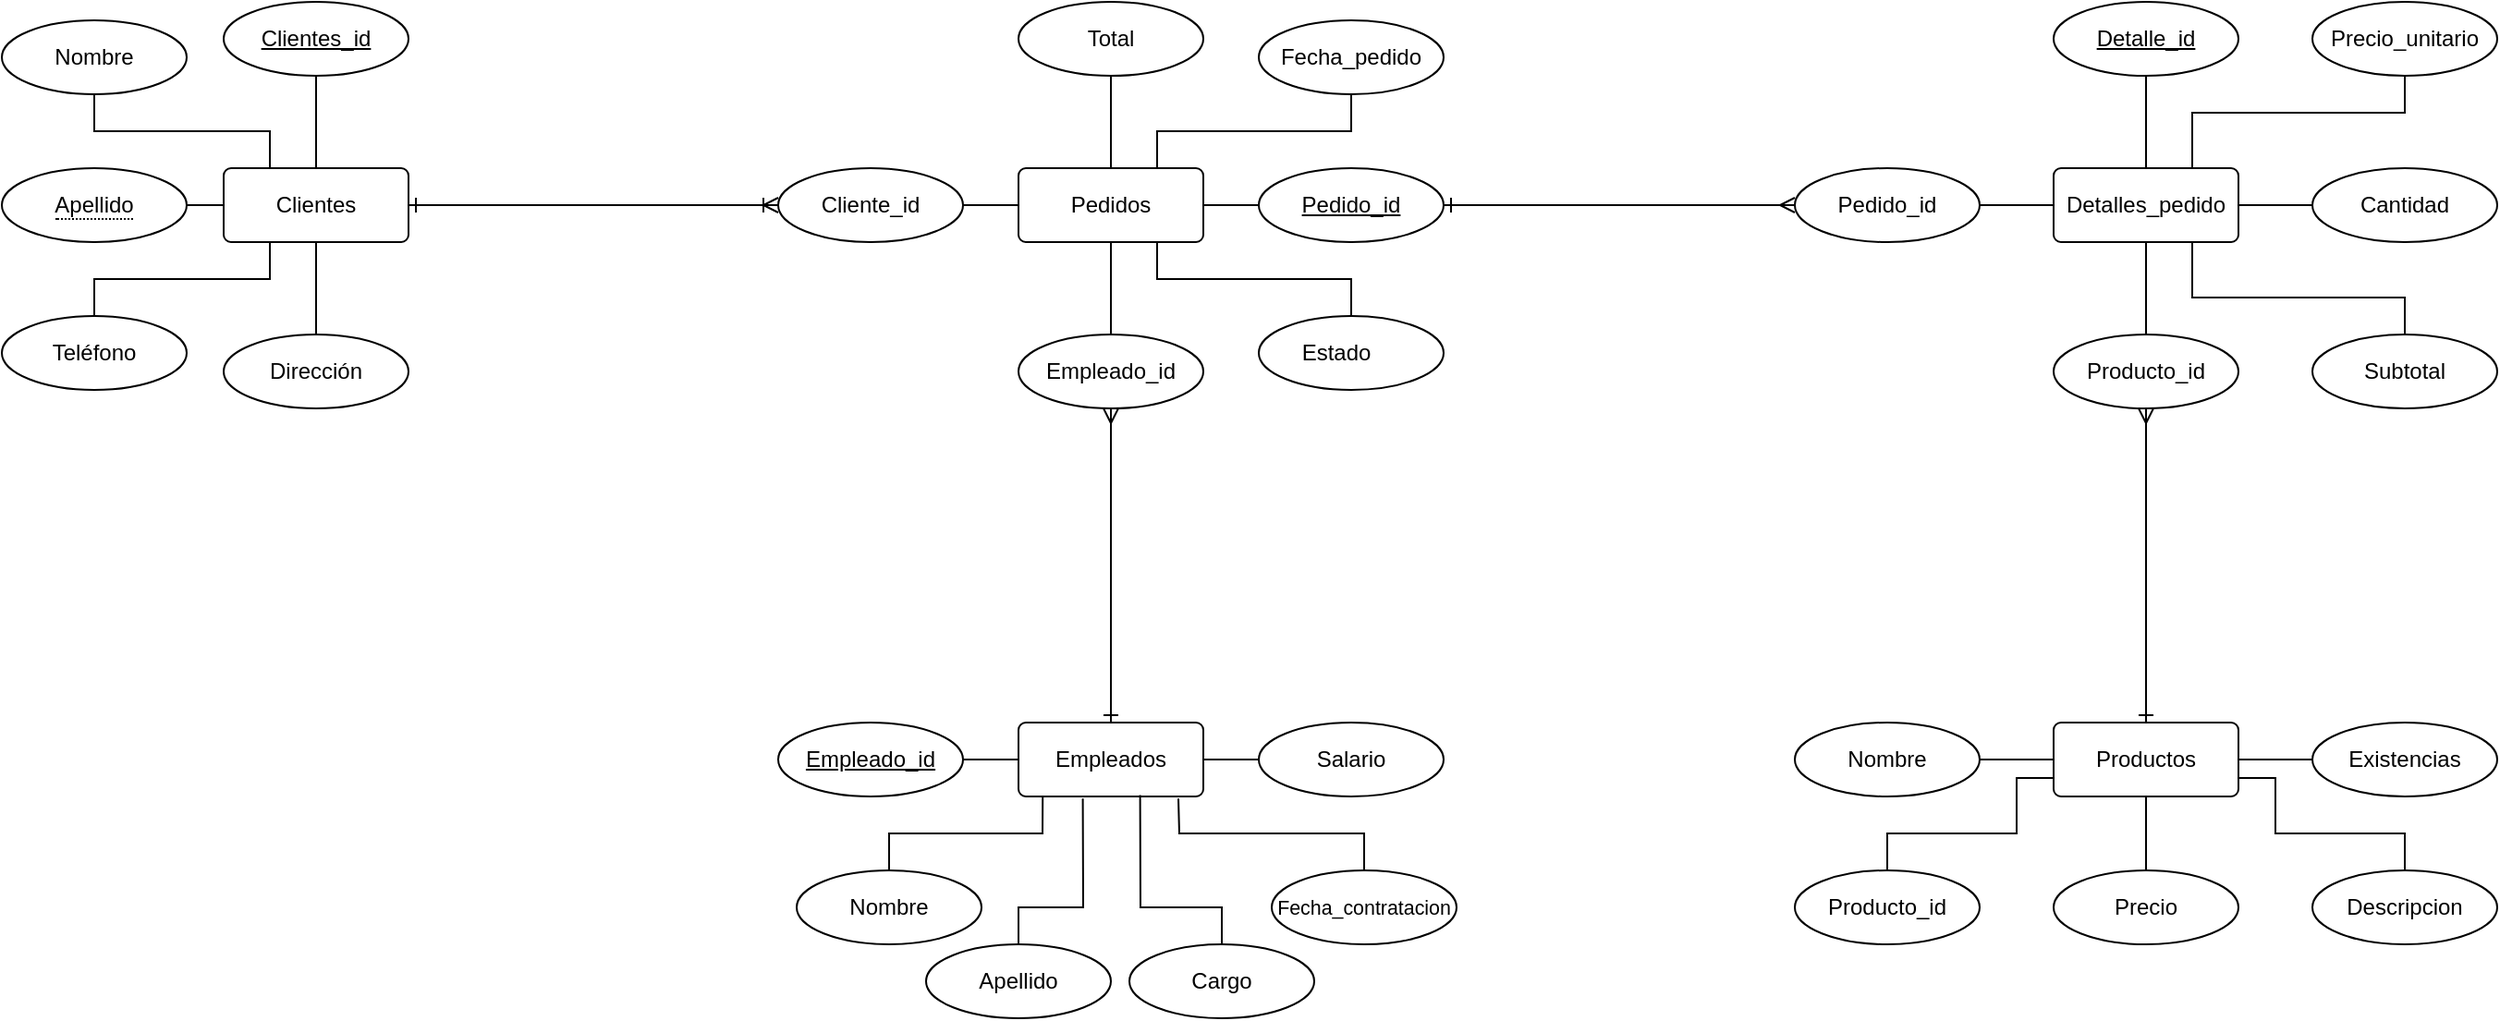 <mxfile version="23.1.5" type="device">
  <diagram name="Página-1" id="9saRvEc7mQRmr7frv0BR">
    <mxGraphModel dx="2625" dy="1553" grid="1" gridSize="10" guides="1" tooltips="1" connect="1" arrows="1" fold="1" page="1" pageScale="1" pageWidth="827" pageHeight="1169" math="0" shadow="0">
      <root>
        <mxCell id="0" />
        <mxCell id="1" parent="0" />
        <mxCell id="ACXmvU2Bllc4FX8nDeVv-49" value="" style="endArrow=none;html=1;rounded=0;exitX=0.5;exitY=0;exitDx=0;exitDy=0;entryX=0.131;entryY=0.981;entryDx=0;entryDy=0;jumpSize=6;entryPerimeter=0;" edge="1" parent="1" source="ACXmvU2Bllc4FX8nDeVv-46" target="ACXmvU2Bllc4FX8nDeVv-39">
          <mxGeometry width="50" height="50" relative="1" as="geometry">
            <mxPoint x="600" y="540" as="sourcePoint" />
            <mxPoint x="650" y="490" as="targetPoint" />
            <Array as="points">
              <mxPoint x="520" y="490" />
              <mxPoint x="603" y="490" />
            </Array>
          </mxGeometry>
        </mxCell>
        <mxCell id="ACXmvU2Bllc4FX8nDeVv-2" value="Clientes" style="rounded=1;arcSize=10;whiteSpace=wrap;html=1;align=center;" vertex="1" parent="1">
          <mxGeometry x="160" y="130" width="100" height="40" as="geometry" />
        </mxCell>
        <mxCell id="ACXmvU2Bllc4FX8nDeVv-3" value="&lt;u&gt;Clientes_id&lt;/u&gt;" style="ellipse;whiteSpace=wrap;html=1;align=center;" vertex="1" parent="1">
          <mxGeometry x="160" y="40" width="100" height="40" as="geometry" />
        </mxCell>
        <mxCell id="ACXmvU2Bllc4FX8nDeVv-4" value="Nombre" style="ellipse;whiteSpace=wrap;html=1;align=center;" vertex="1" parent="1">
          <mxGeometry x="40" y="50" width="100" height="40" as="geometry" />
        </mxCell>
        <mxCell id="ACXmvU2Bllc4FX8nDeVv-6" value="&lt;span style=&quot;border-bottom: 1px dotted&quot;&gt;Apellido&lt;/span&gt;" style="ellipse;whiteSpace=wrap;html=1;align=center;" vertex="1" parent="1">
          <mxGeometry x="40" y="130" width="100" height="40" as="geometry" />
        </mxCell>
        <mxCell id="ACXmvU2Bllc4FX8nDeVv-7" value="Teléfono" style="ellipse;whiteSpace=wrap;html=1;align=center;" vertex="1" parent="1">
          <mxGeometry x="40" y="210" width="100" height="40" as="geometry" />
        </mxCell>
        <mxCell id="ACXmvU2Bllc4FX8nDeVv-8" value="Dirección" style="ellipse;whiteSpace=wrap;html=1;align=center;" vertex="1" parent="1">
          <mxGeometry x="160" y="220" width="100" height="40" as="geometry" />
        </mxCell>
        <mxCell id="ACXmvU2Bllc4FX8nDeVv-9" value="" style="endArrow=none;html=1;rounded=0;entryX=0.5;entryY=1;entryDx=0;entryDy=0;exitX=0.5;exitY=0;exitDx=0;exitDy=0;" edge="1" parent="1" source="ACXmvU2Bllc4FX8nDeVv-2" target="ACXmvU2Bllc4FX8nDeVv-3">
          <mxGeometry width="50" height="50" relative="1" as="geometry">
            <mxPoint x="220" y="110" as="sourcePoint" />
            <mxPoint x="260" y="80" as="targetPoint" />
          </mxGeometry>
        </mxCell>
        <mxCell id="ACXmvU2Bllc4FX8nDeVv-10" value="" style="endArrow=none;html=1;rounded=0;entryX=0.5;entryY=1;entryDx=0;entryDy=0;exitX=0.25;exitY=0;exitDx=0;exitDy=0;" edge="1" parent="1" source="ACXmvU2Bllc4FX8nDeVv-2" target="ACXmvU2Bllc4FX8nDeVv-4">
          <mxGeometry width="50" height="50" relative="1" as="geometry">
            <mxPoint x="120" y="130" as="sourcePoint" />
            <mxPoint x="170" y="80" as="targetPoint" />
            <Array as="points">
              <mxPoint x="185" y="110" />
              <mxPoint x="90" y="110" />
            </Array>
          </mxGeometry>
        </mxCell>
        <mxCell id="ACXmvU2Bllc4FX8nDeVv-12" value="" style="endArrow=none;html=1;rounded=0;exitX=1;exitY=0.5;exitDx=0;exitDy=0;entryX=0;entryY=0.5;entryDx=0;entryDy=0;" edge="1" parent="1" source="ACXmvU2Bllc4FX8nDeVv-6" target="ACXmvU2Bllc4FX8nDeVv-2">
          <mxGeometry width="50" height="50" relative="1" as="geometry">
            <mxPoint x="170" y="170" as="sourcePoint" />
            <mxPoint x="220" y="120" as="targetPoint" />
          </mxGeometry>
        </mxCell>
        <mxCell id="ACXmvU2Bllc4FX8nDeVv-14" value="" style="endArrow=none;html=1;rounded=0;entryX=0.25;entryY=1;entryDx=0;entryDy=0;exitX=0.5;exitY=0;exitDx=0;exitDy=0;" edge="1" parent="1" source="ACXmvU2Bllc4FX8nDeVv-7" target="ACXmvU2Bllc4FX8nDeVv-2">
          <mxGeometry width="50" height="50" relative="1" as="geometry">
            <mxPoint x="150" y="250" as="sourcePoint" />
            <mxPoint x="200" y="200" as="targetPoint" />
            <Array as="points">
              <mxPoint x="90" y="190" />
              <mxPoint x="185" y="190" />
            </Array>
          </mxGeometry>
        </mxCell>
        <mxCell id="ACXmvU2Bllc4FX8nDeVv-15" value="" style="endArrow=none;html=1;rounded=0;entryX=0.5;entryY=1;entryDx=0;entryDy=0;exitX=0.5;exitY=0;exitDx=0;exitDy=0;" edge="1" parent="1" source="ACXmvU2Bllc4FX8nDeVv-8" target="ACXmvU2Bllc4FX8nDeVv-2">
          <mxGeometry width="50" height="50" relative="1" as="geometry">
            <mxPoint x="230" y="200" as="sourcePoint" />
            <mxPoint x="250" y="190" as="targetPoint" />
          </mxGeometry>
        </mxCell>
        <mxCell id="ACXmvU2Bllc4FX8nDeVv-17" value="Pedidos" style="rounded=1;arcSize=10;whiteSpace=wrap;html=1;align=center;" vertex="1" parent="1">
          <mxGeometry x="590" y="130" width="100" height="40" as="geometry" />
        </mxCell>
        <mxCell id="ACXmvU2Bllc4FX8nDeVv-18" value="&lt;u&gt;Pedido_id&lt;/u&gt;" style="ellipse;whiteSpace=wrap;html=1;align=center;" vertex="1" parent="1">
          <mxGeometry x="720" y="130" width="100" height="40" as="geometry" />
        </mxCell>
        <mxCell id="ACXmvU2Bllc4FX8nDeVv-20" value="Cliente_id" style="ellipse;whiteSpace=wrap;html=1;align=center;" vertex="1" parent="1">
          <mxGeometry x="460" y="130" width="100" height="40" as="geometry" />
        </mxCell>
        <mxCell id="ACXmvU2Bllc4FX8nDeVv-24" value="" style="endArrow=none;html=1;rounded=0;exitX=1;exitY=0.5;exitDx=0;exitDy=0;entryX=0;entryY=0.5;entryDx=0;entryDy=0;" edge="1" parent="1" source="ACXmvU2Bllc4FX8nDeVv-20" target="ACXmvU2Bllc4FX8nDeVv-17">
          <mxGeometry width="50" height="50" relative="1" as="geometry">
            <mxPoint x="610" y="190" as="sourcePoint" />
            <mxPoint x="660" y="140" as="targetPoint" />
          </mxGeometry>
        </mxCell>
        <mxCell id="ACXmvU2Bllc4FX8nDeVv-26" value="" style="endArrow=none;html=1;rounded=0;entryX=0.75;entryY=0;entryDx=0;entryDy=0;exitX=0.5;exitY=1;exitDx=0;exitDy=0;" edge="1" parent="1" source="ACXmvU2Bllc4FX8nDeVv-27" target="ACXmvU2Bllc4FX8nDeVv-17">
          <mxGeometry width="50" height="50" relative="1" as="geometry">
            <mxPoint x="740" y="150" as="sourcePoint" />
            <mxPoint x="760" y="170" as="targetPoint" />
            <Array as="points">
              <mxPoint x="770" y="110" />
              <mxPoint x="665" y="110" />
            </Array>
          </mxGeometry>
        </mxCell>
        <mxCell id="ACXmvU2Bllc4FX8nDeVv-27" value="Fecha_pedido" style="ellipse;whiteSpace=wrap;html=1;align=center;" vertex="1" parent="1">
          <mxGeometry x="720" y="50" width="100" height="40" as="geometry" />
        </mxCell>
        <mxCell id="ACXmvU2Bllc4FX8nDeVv-29" value="Total" style="ellipse;whiteSpace=wrap;html=1;align=center;" vertex="1" parent="1">
          <mxGeometry x="590" y="40" width="100" height="40" as="geometry" />
        </mxCell>
        <mxCell id="ACXmvU2Bllc4FX8nDeVv-30" value="" style="endArrow=none;html=1;rounded=0;exitX=0.75;exitY=1;exitDx=0;exitDy=0;entryX=0.5;entryY=0;entryDx=0;entryDy=0;" edge="1" parent="1" source="ACXmvU2Bllc4FX8nDeVv-17" target="ACXmvU2Bllc4FX8nDeVv-31">
          <mxGeometry width="50" height="50" relative="1" as="geometry">
            <mxPoint x="710" y="290" as="sourcePoint" />
            <mxPoint x="670" y="200" as="targetPoint" />
            <Array as="points">
              <mxPoint x="665" y="190" />
              <mxPoint x="770" y="190" />
            </Array>
          </mxGeometry>
        </mxCell>
        <mxCell id="ACXmvU2Bllc4FX8nDeVv-31" value="Estado&lt;span style=&quot;white-space: pre;&quot;&gt;&#x9;&lt;/span&gt;" style="ellipse;whiteSpace=wrap;html=1;align=center;" vertex="1" parent="1">
          <mxGeometry x="720" y="210" width="100" height="40" as="geometry" />
        </mxCell>
        <mxCell id="ACXmvU2Bllc4FX8nDeVv-32" value="" style="edgeStyle=entityRelationEdgeStyle;fontSize=12;html=1;endArrow=ERoneToMany;rounded=0;exitX=1;exitY=0.5;exitDx=0;exitDy=0;entryX=0;entryY=0.5;entryDx=0;entryDy=0;startArrow=ERone;startFill=0;" edge="1" parent="1" source="ACXmvU2Bllc4FX8nDeVv-2" target="ACXmvU2Bllc4FX8nDeVv-20">
          <mxGeometry width="100" height="100" relative="1" as="geometry">
            <mxPoint x="310" y="280" as="sourcePoint" />
            <mxPoint x="410" y="180" as="targetPoint" />
          </mxGeometry>
        </mxCell>
        <mxCell id="ACXmvU2Bllc4FX8nDeVv-33" value="" style="endArrow=none;html=1;rounded=0;exitX=1;exitY=0.5;exitDx=0;exitDy=0;entryX=0;entryY=0.5;entryDx=0;entryDy=0;" edge="1" parent="1" source="ACXmvU2Bllc4FX8nDeVv-17" target="ACXmvU2Bllc4FX8nDeVv-18">
          <mxGeometry width="50" height="50" relative="1" as="geometry">
            <mxPoint x="700" y="160" as="sourcePoint" />
            <mxPoint x="740" y="150" as="targetPoint" />
          </mxGeometry>
        </mxCell>
        <mxCell id="ACXmvU2Bllc4FX8nDeVv-34" value="" style="endArrow=none;html=1;rounded=0;entryX=0.5;entryY=1;entryDx=0;entryDy=0;exitX=0.5;exitY=0;exitDx=0;exitDy=0;" edge="1" parent="1" source="ACXmvU2Bllc4FX8nDeVv-17" target="ACXmvU2Bllc4FX8nDeVv-29">
          <mxGeometry width="50" height="50" relative="1" as="geometry">
            <mxPoint x="610" y="330" as="sourcePoint" />
            <mxPoint x="660" y="280" as="targetPoint" />
          </mxGeometry>
        </mxCell>
        <mxCell id="ACXmvU2Bllc4FX8nDeVv-35" value="" style="endArrow=none;html=1;rounded=0;entryX=0.5;entryY=1;entryDx=0;entryDy=0;exitX=0.5;exitY=0;exitDx=0;exitDy=0;" edge="1" parent="1" source="ACXmvU2Bllc4FX8nDeVv-36" target="ACXmvU2Bllc4FX8nDeVv-17">
          <mxGeometry width="50" height="50" relative="1" as="geometry">
            <mxPoint x="640" y="250" as="sourcePoint" />
            <mxPoint x="690" y="320" as="targetPoint" />
          </mxGeometry>
        </mxCell>
        <mxCell id="ACXmvU2Bllc4FX8nDeVv-36" value="Empleado_id" style="ellipse;whiteSpace=wrap;html=1;align=center;" vertex="1" parent="1">
          <mxGeometry x="590" y="220" width="100" height="40" as="geometry" />
        </mxCell>
        <mxCell id="ACXmvU2Bllc4FX8nDeVv-39" value="Empleados" style="rounded=1;arcSize=10;whiteSpace=wrap;html=1;align=center;" vertex="1" parent="1">
          <mxGeometry x="590" y="430" width="100" height="40" as="geometry" />
        </mxCell>
        <mxCell id="ACXmvU2Bllc4FX8nDeVv-44" value="" style="endArrow=ERone;html=1;rounded=0;entryX=0.5;entryY=0;entryDx=0;entryDy=0;exitX=0.5;exitY=1;exitDx=0;exitDy=0;startArrow=ERmany;startFill=0;endFill=0;" edge="1" parent="1" source="ACXmvU2Bllc4FX8nDeVv-36" target="ACXmvU2Bllc4FX8nDeVv-39">
          <mxGeometry width="50" height="50" relative="1" as="geometry">
            <mxPoint x="680" y="350" as="sourcePoint" />
            <mxPoint x="630" y="400" as="targetPoint" />
          </mxGeometry>
        </mxCell>
        <mxCell id="ACXmvU2Bllc4FX8nDeVv-46" value="Nombre" style="ellipse;whiteSpace=wrap;html=1;align=center;" vertex="1" parent="1">
          <mxGeometry x="470" y="510" width="100" height="40" as="geometry" />
        </mxCell>
        <mxCell id="ACXmvU2Bllc4FX8nDeVv-47" value="&lt;u&gt;Empleado_id&lt;/u&gt;" style="ellipse;whiteSpace=wrap;html=1;align=center;" vertex="1" parent="1">
          <mxGeometry x="460" y="430" width="100" height="40" as="geometry" />
        </mxCell>
        <mxCell id="ACXmvU2Bllc4FX8nDeVv-48" value="" style="endArrow=none;html=1;rounded=0;entryX=0;entryY=0.5;entryDx=0;entryDy=0;exitX=1;exitY=0.5;exitDx=0;exitDy=0;" edge="1" parent="1" source="ACXmvU2Bllc4FX8nDeVv-47" target="ACXmvU2Bllc4FX8nDeVv-39">
          <mxGeometry width="50" height="50" relative="1" as="geometry">
            <mxPoint x="340" y="490" as="sourcePoint" />
            <mxPoint x="390" y="440" as="targetPoint" />
          </mxGeometry>
        </mxCell>
        <mxCell id="ACXmvU2Bllc4FX8nDeVv-50" value="" style="endArrow=none;html=1;rounded=0;entryX=0.348;entryY=1.028;entryDx=0;entryDy=0;exitX=0.5;exitY=0;exitDx=0;exitDy=0;entryPerimeter=0;" edge="1" parent="1" source="ACXmvU2Bllc4FX8nDeVv-51" target="ACXmvU2Bllc4FX8nDeVv-39">
          <mxGeometry width="50" height="50" relative="1" as="geometry">
            <mxPoint x="400" y="450" as="sourcePoint" />
            <mxPoint x="450" y="400" as="targetPoint" />
            <Array as="points">
              <mxPoint x="590" y="530" />
              <mxPoint x="625" y="530" />
            </Array>
          </mxGeometry>
        </mxCell>
        <mxCell id="ACXmvU2Bllc4FX8nDeVv-51" value="Apellido" style="ellipse;whiteSpace=wrap;html=1;align=center;" vertex="1" parent="1">
          <mxGeometry x="540" y="550" width="100" height="40" as="geometry" />
        </mxCell>
        <mxCell id="ACXmvU2Bllc4FX8nDeVv-52" value="Cargo" style="ellipse;whiteSpace=wrap;html=1;align=center;" vertex="1" parent="1">
          <mxGeometry x="650" y="550" width="100" height="40" as="geometry" />
        </mxCell>
        <mxCell id="ACXmvU2Bllc4FX8nDeVv-53" value="" style="endArrow=none;html=1;rounded=0;exitX=0.5;exitY=0;exitDx=0;exitDy=0;entryX=0.658;entryY=0.981;entryDx=0;entryDy=0;entryPerimeter=0;" edge="1" parent="1" source="ACXmvU2Bllc4FX8nDeVv-52" target="ACXmvU2Bllc4FX8nDeVv-39">
          <mxGeometry width="50" height="50" relative="1" as="geometry">
            <mxPoint x="710" y="550" as="sourcePoint" />
            <mxPoint x="660" y="490" as="targetPoint" />
            <Array as="points">
              <mxPoint x="700" y="530" />
              <mxPoint x="656" y="530" />
            </Array>
          </mxGeometry>
        </mxCell>
        <mxCell id="ACXmvU2Bllc4FX8nDeVv-55" value="&lt;font style=&quot;font-size: 10.7px;&quot;&gt;Fecha_contratacion&lt;/font&gt;" style="ellipse;whiteSpace=wrap;html=1;align=center;" vertex="1" parent="1">
          <mxGeometry x="727" y="510" width="100" height="40" as="geometry" />
        </mxCell>
        <mxCell id="ACXmvU2Bllc4FX8nDeVv-56" value="" style="endArrow=none;html=1;rounded=0;entryX=0.865;entryY=1.028;entryDx=0;entryDy=0;entryPerimeter=0;exitX=0.5;exitY=0;exitDx=0;exitDy=0;" edge="1" parent="1" source="ACXmvU2Bllc4FX8nDeVv-55" target="ACXmvU2Bllc4FX8nDeVv-39">
          <mxGeometry width="50" height="50" relative="1" as="geometry">
            <mxPoint x="740" y="510" as="sourcePoint" />
            <mxPoint x="790" y="460" as="targetPoint" />
            <Array as="points">
              <mxPoint x="777" y="490" />
              <mxPoint x="677" y="490" />
            </Array>
          </mxGeometry>
        </mxCell>
        <mxCell id="ACXmvU2Bllc4FX8nDeVv-57" value="" style="endArrow=none;html=1;rounded=0;exitX=1;exitY=0.5;exitDx=0;exitDy=0;entryX=0;entryY=0.5;entryDx=0;entryDy=0;" edge="1" parent="1" source="ACXmvU2Bllc4FX8nDeVv-39" target="ACXmvU2Bllc4FX8nDeVv-58">
          <mxGeometry width="50" height="50" relative="1" as="geometry">
            <mxPoint x="760" y="470" as="sourcePoint" />
            <mxPoint x="720" y="400" as="targetPoint" />
          </mxGeometry>
        </mxCell>
        <mxCell id="ACXmvU2Bllc4FX8nDeVv-58" value="Salario" style="ellipse;whiteSpace=wrap;html=1;align=center;" vertex="1" parent="1">
          <mxGeometry x="720" y="430" width="100" height="40" as="geometry" />
        </mxCell>
        <mxCell id="ACXmvU2Bllc4FX8nDeVv-59" value="" style="endArrow=none;html=1;rounded=0;exitX=1;exitY=0.5;exitDx=0;exitDy=0;entryX=0;entryY=0.5;entryDx=0;entryDy=0;" edge="1" parent="1" source="ACXmvU2Bllc4FX8nDeVv-67" target="ACXmvU2Bllc4FX8nDeVv-61">
          <mxGeometry width="50" height="50" relative="1" as="geometry">
            <mxPoint x="970" y="170" as="sourcePoint" />
            <mxPoint x="1130" y="150" as="targetPoint" />
          </mxGeometry>
        </mxCell>
        <mxCell id="ACXmvU2Bllc4FX8nDeVv-61" value="Detalles_pedido" style="rounded=1;arcSize=10;whiteSpace=wrap;html=1;align=center;" vertex="1" parent="1">
          <mxGeometry x="1150" y="130" width="100" height="40" as="geometry" />
        </mxCell>
        <mxCell id="ACXmvU2Bllc4FX8nDeVv-62" value="" style="endArrow=none;html=1;rounded=0;exitX=0.5;exitY=0;exitDx=0;exitDy=0;entryX=0.5;entryY=1;entryDx=0;entryDy=0;" edge="1" parent="1" source="ACXmvU2Bllc4FX8nDeVv-61" target="ACXmvU2Bllc4FX8nDeVv-63">
          <mxGeometry width="50" height="50" relative="1" as="geometry">
            <mxPoint x="1210" y="100" as="sourcePoint" />
            <mxPoint x="1180" y="90" as="targetPoint" />
          </mxGeometry>
        </mxCell>
        <mxCell id="ACXmvU2Bllc4FX8nDeVv-63" value="&lt;u&gt;Detalle_id&lt;/u&gt;" style="ellipse;whiteSpace=wrap;html=1;align=center;" vertex="1" parent="1">
          <mxGeometry x="1150" y="40" width="100" height="40" as="geometry" />
        </mxCell>
        <mxCell id="ACXmvU2Bllc4FX8nDeVv-64" value="Producto_id" style="ellipse;whiteSpace=wrap;html=1;align=center;" vertex="1" parent="1">
          <mxGeometry x="1150" y="220" width="100" height="40" as="geometry" />
        </mxCell>
        <mxCell id="ACXmvU2Bllc4FX8nDeVv-65" value="" style="endArrow=none;html=1;rounded=0;exitX=0.5;exitY=0;exitDx=0;exitDy=0;entryX=0.5;entryY=1;entryDx=0;entryDy=0;" edge="1" parent="1" source="ACXmvU2Bllc4FX8nDeVv-64" target="ACXmvU2Bllc4FX8nDeVv-61">
          <mxGeometry width="50" height="50" relative="1" as="geometry">
            <mxPoint x="1280" y="360" as="sourcePoint" />
            <mxPoint x="1180" y="180" as="targetPoint" />
          </mxGeometry>
        </mxCell>
        <mxCell id="ACXmvU2Bllc4FX8nDeVv-66" value="Cantidad" style="ellipse;whiteSpace=wrap;html=1;align=center;" vertex="1" parent="1">
          <mxGeometry x="1290" y="130" width="100" height="40" as="geometry" />
        </mxCell>
        <mxCell id="ACXmvU2Bllc4FX8nDeVv-68" value="" style="endArrow=ERmany;html=1;rounded=0;exitX=1;exitY=0.5;exitDx=0;exitDy=0;entryX=0;entryY=0.5;entryDx=0;entryDy=0;endFill=0;startArrow=ERone;startFill=0;" edge="1" parent="1" source="ACXmvU2Bllc4FX8nDeVv-18" target="ACXmvU2Bllc4FX8nDeVv-67">
          <mxGeometry width="50" height="50" relative="1" as="geometry">
            <mxPoint x="820" y="150" as="sourcePoint" />
            <mxPoint x="1150" y="150" as="targetPoint" />
          </mxGeometry>
        </mxCell>
        <mxCell id="ACXmvU2Bllc4FX8nDeVv-67" value="Pedido_id" style="ellipse;whiteSpace=wrap;html=1;align=center;" vertex="1" parent="1">
          <mxGeometry x="1010" y="130" width="100" height="40" as="geometry" />
        </mxCell>
        <mxCell id="ACXmvU2Bllc4FX8nDeVv-70" value="" style="endArrow=none;html=1;rounded=0;exitX=1;exitY=0.5;exitDx=0;exitDy=0;entryX=0;entryY=0.5;entryDx=0;entryDy=0;" edge="1" parent="1" source="ACXmvU2Bllc4FX8nDeVv-61" target="ACXmvU2Bllc4FX8nDeVv-66">
          <mxGeometry width="50" height="50" relative="1" as="geometry">
            <mxPoint x="1320" y="220" as="sourcePoint" />
            <mxPoint x="1370" y="170" as="targetPoint" />
          </mxGeometry>
        </mxCell>
        <mxCell id="ACXmvU2Bllc4FX8nDeVv-71" value="" style="endArrow=none;html=1;rounded=0;exitX=0.75;exitY=0;exitDx=0;exitDy=0;entryX=0.5;entryY=1;entryDx=0;entryDy=0;" edge="1" parent="1" source="ACXmvU2Bllc4FX8nDeVv-61" target="ACXmvU2Bllc4FX8nDeVv-72">
          <mxGeometry width="50" height="50" relative="1" as="geometry">
            <mxPoint x="1300" y="100" as="sourcePoint" />
            <mxPoint x="1350" y="50" as="targetPoint" />
            <Array as="points">
              <mxPoint x="1225" y="100" />
              <mxPoint x="1340" y="100" />
            </Array>
          </mxGeometry>
        </mxCell>
        <mxCell id="ACXmvU2Bllc4FX8nDeVv-72" value="Precio_unitario" style="ellipse;whiteSpace=wrap;html=1;align=center;" vertex="1" parent="1">
          <mxGeometry x="1290" y="40" width="100" height="40" as="geometry" />
        </mxCell>
        <mxCell id="ACXmvU2Bllc4FX8nDeVv-73" value="Subtotal" style="ellipse;whiteSpace=wrap;html=1;align=center;" vertex="1" parent="1">
          <mxGeometry x="1290" y="220" width="100" height="40" as="geometry" />
        </mxCell>
        <mxCell id="ACXmvU2Bllc4FX8nDeVv-74" value="" style="endArrow=none;html=1;rounded=0;exitX=0.75;exitY=1;exitDx=0;exitDy=0;entryX=0.5;entryY=0;entryDx=0;entryDy=0;" edge="1" parent="1" source="ACXmvU2Bllc4FX8nDeVv-61" target="ACXmvU2Bllc4FX8nDeVv-73">
          <mxGeometry width="50" height="50" relative="1" as="geometry">
            <mxPoint x="1350" y="340" as="sourcePoint" />
            <mxPoint x="1400" y="290" as="targetPoint" />
            <Array as="points">
              <mxPoint x="1225" y="200" />
              <mxPoint x="1340" y="200" />
            </Array>
          </mxGeometry>
        </mxCell>
        <mxCell id="ACXmvU2Bllc4FX8nDeVv-75" value="Productos" style="rounded=1;arcSize=10;whiteSpace=wrap;html=1;align=center;" vertex="1" parent="1">
          <mxGeometry x="1150" y="430" width="100" height="40" as="geometry" />
        </mxCell>
        <mxCell id="ACXmvU2Bllc4FX8nDeVv-76" value="" style="endArrow=ERone;html=1;rounded=0;entryX=0.5;entryY=0;entryDx=0;entryDy=0;exitX=0.5;exitY=1;exitDx=0;exitDy=0;startArrow=ERmany;startFill=0;endFill=0;" edge="1" parent="1" source="ACXmvU2Bllc4FX8nDeVv-64" target="ACXmvU2Bllc4FX8nDeVv-75">
          <mxGeometry width="50" height="50" relative="1" as="geometry">
            <mxPoint x="1240" y="310" as="sourcePoint" />
            <mxPoint x="1190" y="360" as="targetPoint" />
            <Array as="points">
              <mxPoint x="1200" y="350" />
            </Array>
          </mxGeometry>
        </mxCell>
        <mxCell id="ACXmvU2Bllc4FX8nDeVv-77" value="Nombre" style="ellipse;whiteSpace=wrap;html=1;align=center;" vertex="1" parent="1">
          <mxGeometry x="1010" y="430" width="100" height="40" as="geometry" />
        </mxCell>
        <mxCell id="ACXmvU2Bllc4FX8nDeVv-78" value="" style="endArrow=none;html=1;rounded=0;entryX=0;entryY=0.5;entryDx=0;entryDy=0;exitX=1;exitY=0.5;exitDx=0;exitDy=0;" edge="1" parent="1" source="ACXmvU2Bllc4FX8nDeVv-77" target="ACXmvU2Bllc4FX8nDeVv-75">
          <mxGeometry width="50" height="50" relative="1" as="geometry">
            <mxPoint x="860" y="530" as="sourcePoint" />
            <mxPoint x="910" y="480" as="targetPoint" />
          </mxGeometry>
        </mxCell>
        <mxCell id="ACXmvU2Bllc4FX8nDeVv-80" value="Producto_id" style="ellipse;whiteSpace=wrap;html=1;align=center;" vertex="1" parent="1">
          <mxGeometry x="1010" y="510" width="100" height="40" as="geometry" />
        </mxCell>
        <mxCell id="ACXmvU2Bllc4FX8nDeVv-81" value="Descripcion" style="ellipse;whiteSpace=wrap;html=1;align=center;" vertex="1" parent="1">
          <mxGeometry x="1290" y="510" width="100" height="40" as="geometry" />
        </mxCell>
        <mxCell id="ACXmvU2Bllc4FX8nDeVv-84" value="Precio" style="ellipse;whiteSpace=wrap;html=1;align=center;" vertex="1" parent="1">
          <mxGeometry x="1150" y="510" width="100" height="40" as="geometry" />
        </mxCell>
        <mxCell id="ACXmvU2Bllc4FX8nDeVv-85" value="" style="endArrow=none;html=1;rounded=0;exitX=0.5;exitY=0;exitDx=0;exitDy=0;entryX=0;entryY=0.75;entryDx=0;entryDy=0;" edge="1" parent="1" source="ACXmvU2Bllc4FX8nDeVv-80" target="ACXmvU2Bllc4FX8nDeVv-75">
          <mxGeometry width="50" height="50" relative="1" as="geometry">
            <mxPoint x="1090" y="510" as="sourcePoint" />
            <mxPoint x="1140" y="460" as="targetPoint" />
            <Array as="points">
              <mxPoint x="1060" y="490" />
              <mxPoint x="1130" y="490" />
              <mxPoint x="1130" y="460" />
            </Array>
          </mxGeometry>
        </mxCell>
        <mxCell id="ACXmvU2Bllc4FX8nDeVv-86" value="" style="endArrow=none;html=1;rounded=0;entryX=1;entryY=0.75;entryDx=0;entryDy=0;exitX=0.5;exitY=0;exitDx=0;exitDy=0;" edge="1" parent="1" source="ACXmvU2Bllc4FX8nDeVv-81" target="ACXmvU2Bllc4FX8nDeVv-75">
          <mxGeometry width="50" height="50" relative="1" as="geometry">
            <mxPoint x="1310" y="530" as="sourcePoint" />
            <mxPoint x="1360" y="480" as="targetPoint" />
            <Array as="points">
              <mxPoint x="1340" y="490" />
              <mxPoint x="1270" y="490" />
              <mxPoint x="1270" y="460" />
            </Array>
          </mxGeometry>
        </mxCell>
        <mxCell id="ACXmvU2Bllc4FX8nDeVv-87" value="" style="endArrow=none;html=1;rounded=0;entryX=0.5;entryY=1;entryDx=0;entryDy=0;exitX=0.5;exitY=0;exitDx=0;exitDy=0;" edge="1" parent="1" source="ACXmvU2Bllc4FX8nDeVv-84" target="ACXmvU2Bllc4FX8nDeVv-75">
          <mxGeometry width="50" height="50" relative="1" as="geometry">
            <mxPoint x="1240" y="600" as="sourcePoint" />
            <mxPoint x="1290" y="550" as="targetPoint" />
          </mxGeometry>
        </mxCell>
        <mxCell id="ACXmvU2Bllc4FX8nDeVv-88" value="Existencias" style="ellipse;whiteSpace=wrap;html=1;align=center;" vertex="1" parent="1">
          <mxGeometry x="1290" y="430" width="100" height="40" as="geometry" />
        </mxCell>
        <mxCell id="ACXmvU2Bllc4FX8nDeVv-89" value="" style="endArrow=none;html=1;rounded=0;exitX=1;exitY=0.5;exitDx=0;exitDy=0;entryX=0;entryY=0.5;entryDx=0;entryDy=0;" edge="1" parent="1" source="ACXmvU2Bllc4FX8nDeVv-75" target="ACXmvU2Bllc4FX8nDeVv-88">
          <mxGeometry width="50" height="50" relative="1" as="geometry">
            <mxPoint x="1280" y="470" as="sourcePoint" />
            <mxPoint x="1330" y="420" as="targetPoint" />
          </mxGeometry>
        </mxCell>
      </root>
    </mxGraphModel>
  </diagram>
</mxfile>
